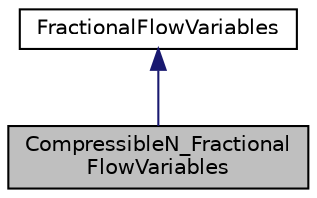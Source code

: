 digraph "CompressibleN_FractionalFlowVariables"
{
 // LATEX_PDF_SIZE
  edge [fontname="Helvetica",fontsize="10",labelfontname="Helvetica",labelfontsize="10"];
  node [fontname="Helvetica",fontsize="10",shape=record];
  Node1 [label="CompressibleN_Fractional\lFlowVariables",height=0.2,width=0.4,color="black", fillcolor="grey75", style="filled", fontcolor="black",tooltip=" "];
  Node2 -> Node1 [dir="back",color="midnightblue",fontsize="10",style="solid",fontname="Helvetica"];
  Node2 [label="FractionalFlowVariables",height=0.2,width=0.4,color="black", fillcolor="white", style="filled",URL="$d3/d53/classFractionalFlowVariables.html",tooltip=" "];
}
